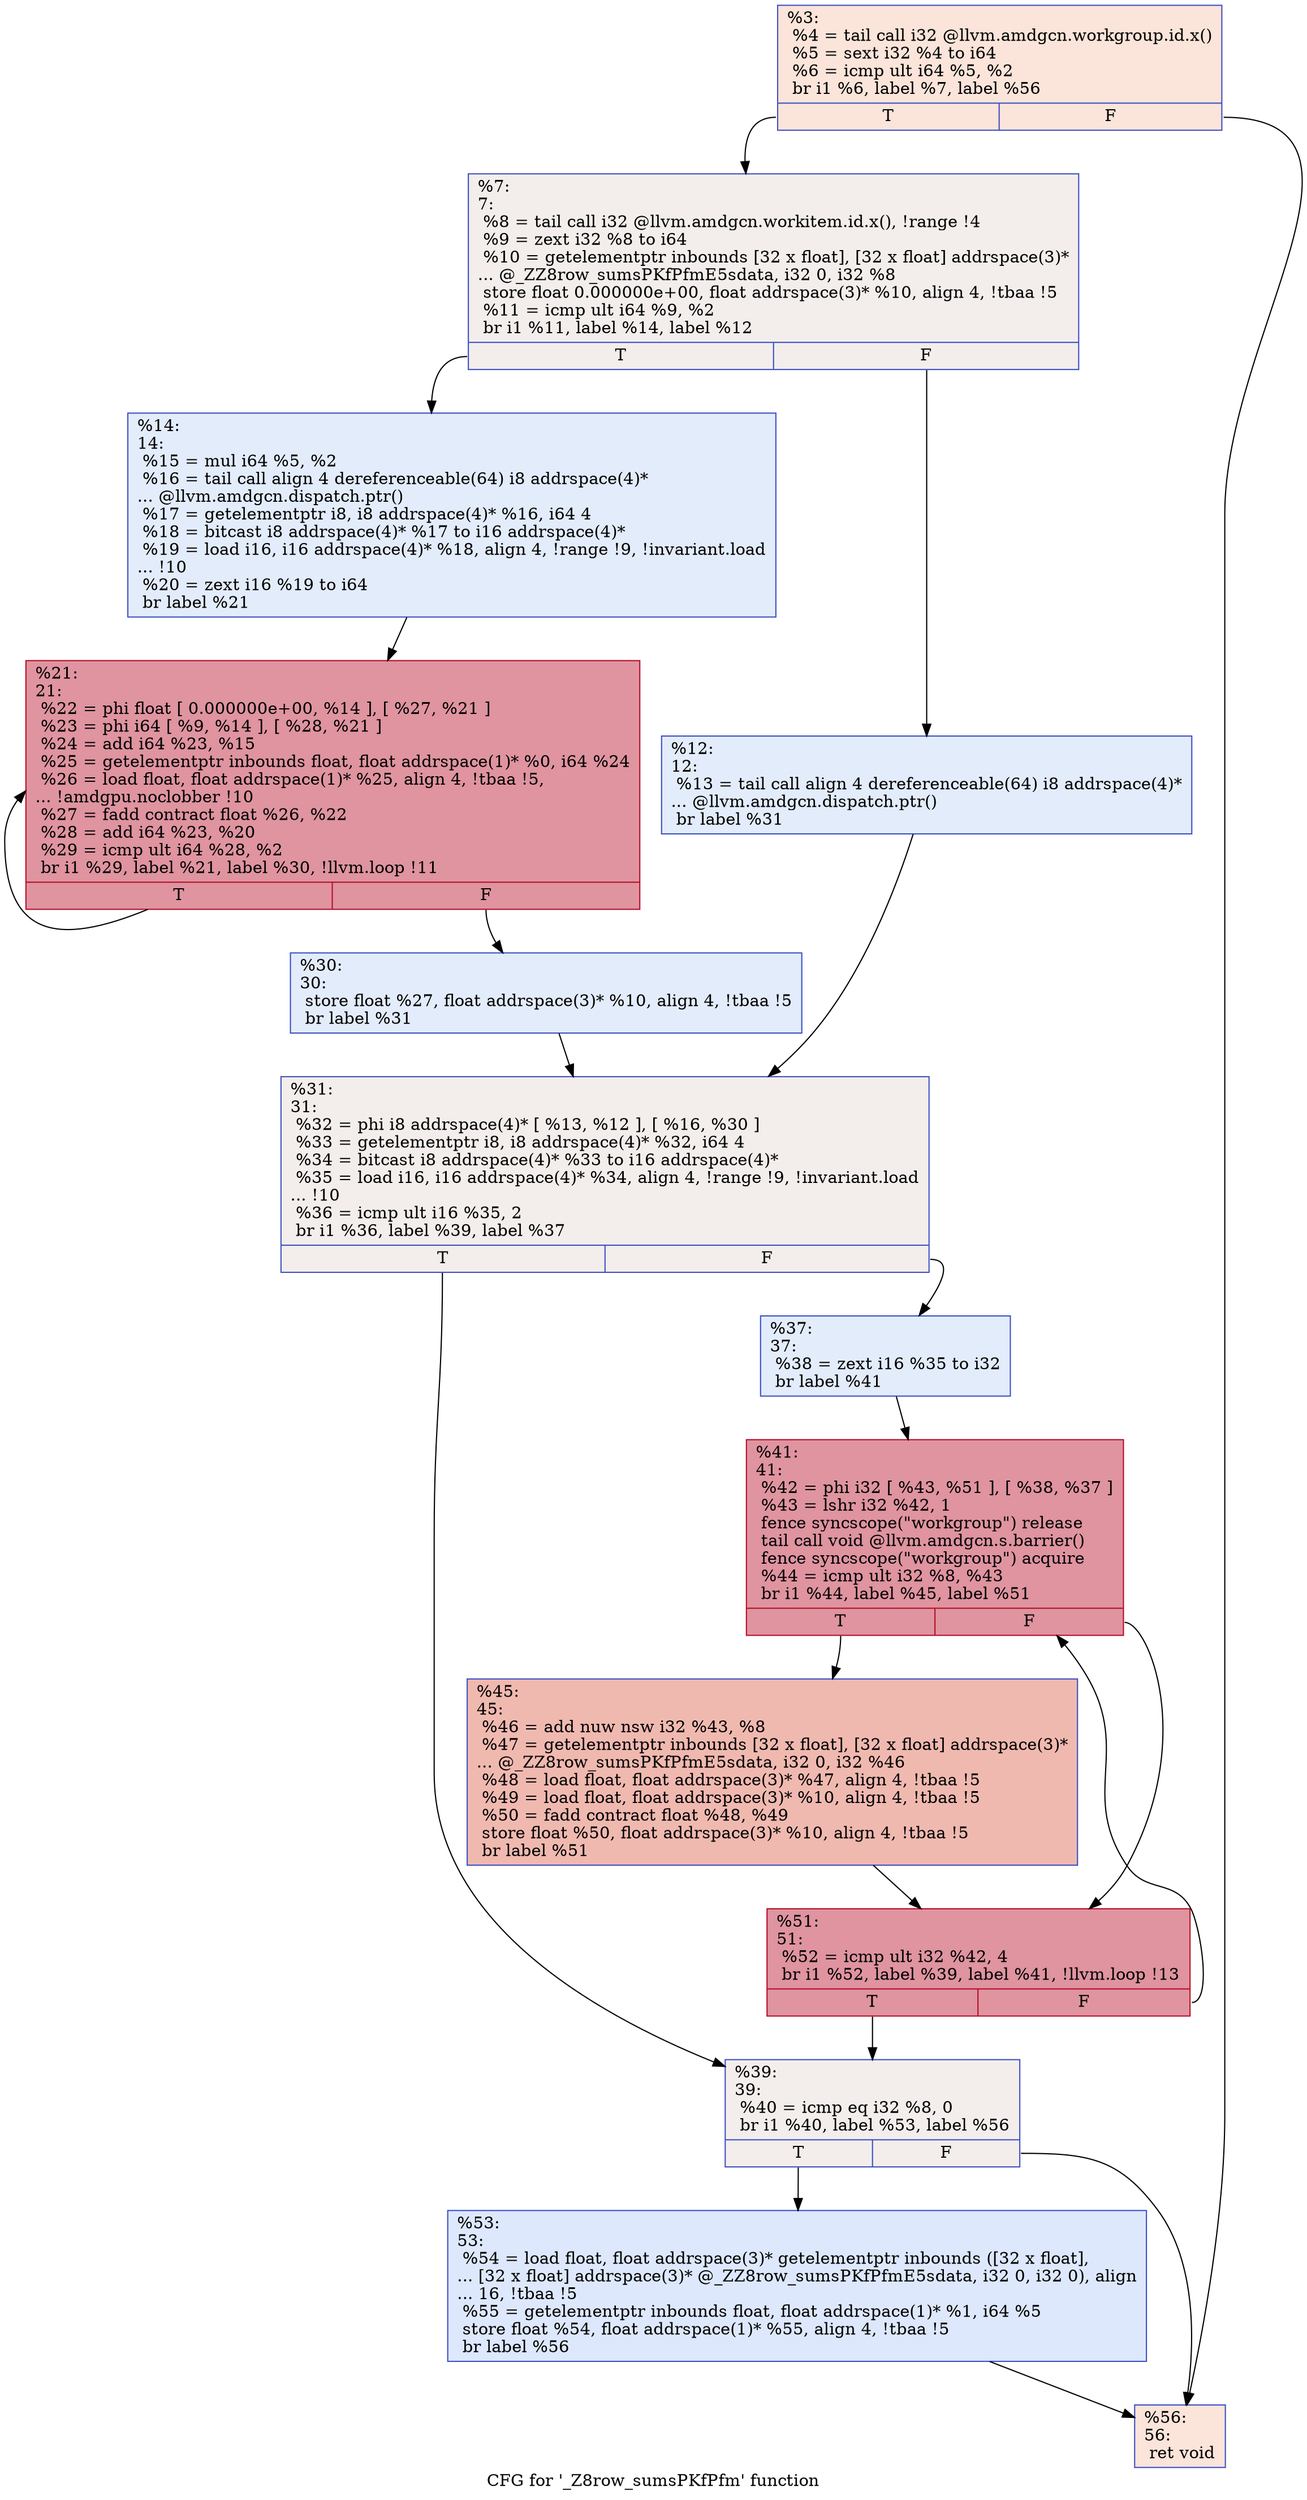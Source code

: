 digraph "CFG for '_Z8row_sumsPKfPfm' function" {
	label="CFG for '_Z8row_sumsPKfPfm' function";

	Node0x48e7710 [shape=record,color="#3d50c3ff", style=filled, fillcolor="#f5c1a970",label="{%3:\l  %4 = tail call i32 @llvm.amdgcn.workgroup.id.x()\l  %5 = sext i32 %4 to i64\l  %6 = icmp ult i64 %5, %2\l  br i1 %6, label %7, label %56\l|{<s0>T|<s1>F}}"];
	Node0x48e7710:s0 -> Node0x48e7a40;
	Node0x48e7710:s1 -> Node0x48e7ad0;
	Node0x48e7a40 [shape=record,color="#3d50c3ff", style=filled, fillcolor="#e3d9d370",label="{%7:\l7:                                                \l  %8 = tail call i32 @llvm.amdgcn.workitem.id.x(), !range !4\l  %9 = zext i32 %8 to i64\l  %10 = getelementptr inbounds [32 x float], [32 x float] addrspace(3)*\l... @_ZZ8row_sumsPKfPfmE5sdata, i32 0, i32 %8\l  store float 0.000000e+00, float addrspace(3)* %10, align 4, !tbaa !5\l  %11 = icmp ult i64 %9, %2\l  br i1 %11, label %14, label %12\l|{<s0>T|<s1>F}}"];
	Node0x48e7a40:s0 -> Node0x48e9e10;
	Node0x48e7a40:s1 -> Node0x48e9ea0;
	Node0x48e9ea0 [shape=record,color="#3d50c3ff", style=filled, fillcolor="#bfd3f670",label="{%12:\l12:                                               \l  %13 = tail call align 4 dereferenceable(64) i8 addrspace(4)*\l... @llvm.amdgcn.dispatch.ptr()\l  br label %31\l}"];
	Node0x48e9ea0 -> Node0x48ea190;
	Node0x48e9e10 [shape=record,color="#3d50c3ff", style=filled, fillcolor="#bfd3f670",label="{%14:\l14:                                               \l  %15 = mul i64 %5, %2\l  %16 = tail call align 4 dereferenceable(64) i8 addrspace(4)*\l... @llvm.amdgcn.dispatch.ptr()\l  %17 = getelementptr i8, i8 addrspace(4)* %16, i64 4\l  %18 = bitcast i8 addrspace(4)* %17 to i16 addrspace(4)*\l  %19 = load i16, i16 addrspace(4)* %18, align 4, !range !9, !invariant.load\l... !10\l  %20 = zext i16 %19 to i64\l  br label %21\l}"];
	Node0x48e9e10 -> Node0x48ea9b0;
	Node0x48ea9b0 [shape=record,color="#b70d28ff", style=filled, fillcolor="#b70d2870",label="{%21:\l21:                                               \l  %22 = phi float [ 0.000000e+00, %14 ], [ %27, %21 ]\l  %23 = phi i64 [ %9, %14 ], [ %28, %21 ]\l  %24 = add i64 %23, %15\l  %25 = getelementptr inbounds float, float addrspace(1)* %0, i64 %24\l  %26 = load float, float addrspace(1)* %25, align 4, !tbaa !5,\l... !amdgpu.noclobber !10\l  %27 = fadd contract float %26, %22\l  %28 = add i64 %23, %20\l  %29 = icmp ult i64 %28, %2\l  br i1 %29, label %21, label %30, !llvm.loop !11\l|{<s0>T|<s1>F}}"];
	Node0x48ea9b0:s0 -> Node0x48ea9b0;
	Node0x48ea9b0:s1 -> Node0x48ebc30;
	Node0x48ebc30 [shape=record,color="#3d50c3ff", style=filled, fillcolor="#bfd3f670",label="{%30:\l30:                                               \l  store float %27, float addrspace(3)* %10, align 4, !tbaa !5\l  br label %31\l}"];
	Node0x48ebc30 -> Node0x48ea190;
	Node0x48ea190 [shape=record,color="#3d50c3ff", style=filled, fillcolor="#e3d9d370",label="{%31:\l31:                                               \l  %32 = phi i8 addrspace(4)* [ %13, %12 ], [ %16, %30 ]\l  %33 = getelementptr i8, i8 addrspace(4)* %32, i64 4\l  %34 = bitcast i8 addrspace(4)* %33 to i16 addrspace(4)*\l  %35 = load i16, i16 addrspace(4)* %34, align 4, !range !9, !invariant.load\l... !10\l  %36 = icmp ult i16 %35, 2\l  br i1 %36, label %39, label %37\l|{<s0>T|<s1>F}}"];
	Node0x48ea190:s0 -> Node0x48e8990;
	Node0x48ea190:s1 -> Node0x48ec940;
	Node0x48ec940 [shape=record,color="#3d50c3ff", style=filled, fillcolor="#bfd3f670",label="{%37:\l37:                                               \l  %38 = zext i16 %35 to i32\l  br label %41\l}"];
	Node0x48ec940 -> Node0x48ecaf0;
	Node0x48e8990 [shape=record,color="#3d50c3ff", style=filled, fillcolor="#e3d9d370",label="{%39:\l39:                                               \l  %40 = icmp eq i32 %8, 0\l  br i1 %40, label %53, label %56\l|{<s0>T|<s1>F}}"];
	Node0x48e8990:s0 -> Node0x48ecc40;
	Node0x48e8990:s1 -> Node0x48e7ad0;
	Node0x48ecaf0 [shape=record,color="#b70d28ff", style=filled, fillcolor="#b70d2870",label="{%41:\l41:                                               \l  %42 = phi i32 [ %43, %51 ], [ %38, %37 ]\l  %43 = lshr i32 %42, 1\l  fence syncscope(\"workgroup\") release\l  tail call void @llvm.amdgcn.s.barrier()\l  fence syncscope(\"workgroup\") acquire\l  %44 = icmp ult i32 %8, %43\l  br i1 %44, label %45, label %51\l|{<s0>T|<s1>F}}"];
	Node0x48ecaf0:s0 -> Node0x48ed290;
	Node0x48ecaf0:s1 -> Node0x48ecd70;
	Node0x48ed290 [shape=record,color="#3d50c3ff", style=filled, fillcolor="#de614d70",label="{%45:\l45:                                               \l  %46 = add nuw nsw i32 %43, %8\l  %47 = getelementptr inbounds [32 x float], [32 x float] addrspace(3)*\l... @_ZZ8row_sumsPKfPfmE5sdata, i32 0, i32 %46\l  %48 = load float, float addrspace(3)* %47, align 4, !tbaa !5\l  %49 = load float, float addrspace(3)* %10, align 4, !tbaa !5\l  %50 = fadd contract float %48, %49\l  store float %50, float addrspace(3)* %10, align 4, !tbaa !5\l  br label %51\l}"];
	Node0x48ed290 -> Node0x48ecd70;
	Node0x48ecd70 [shape=record,color="#b70d28ff", style=filled, fillcolor="#b70d2870",label="{%51:\l51:                                               \l  %52 = icmp ult i32 %42, 4\l  br i1 %52, label %39, label %41, !llvm.loop !13\l|{<s0>T|<s1>F}}"];
	Node0x48ecd70:s0 -> Node0x48e8990;
	Node0x48ecd70:s1 -> Node0x48ecaf0;
	Node0x48ecc40 [shape=record,color="#3d50c3ff", style=filled, fillcolor="#b2ccfb70",label="{%53:\l53:                                               \l  %54 = load float, float addrspace(3)* getelementptr inbounds ([32 x float],\l... [32 x float] addrspace(3)* @_ZZ8row_sumsPKfPfmE5sdata, i32 0, i32 0), align\l... 16, !tbaa !5\l  %55 = getelementptr inbounds float, float addrspace(1)* %1, i64 %5\l  store float %54, float addrspace(1)* %55, align 4, !tbaa !5\l  br label %56\l}"];
	Node0x48ecc40 -> Node0x48e7ad0;
	Node0x48e7ad0 [shape=record,color="#3d50c3ff", style=filled, fillcolor="#f5c1a970",label="{%56:\l56:                                               \l  ret void\l}"];
}
